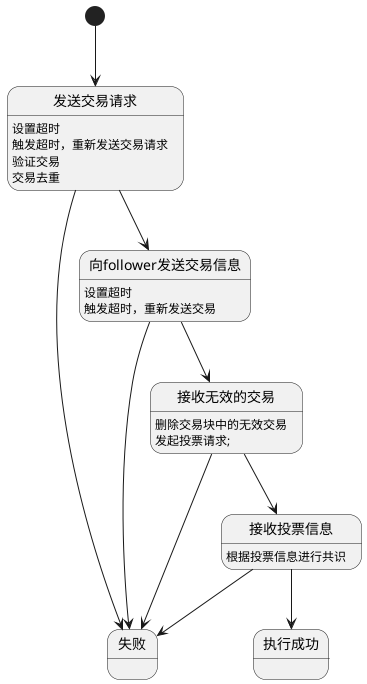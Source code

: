 @startuml
[*]--> 发送交易请求
发送交易请求 : 设置超时
发送交易请求 : 触发超时，重新发送交易请求
发送交易请求: 验证交易
发送交易请求: 交易去重
发送交易请求--> 失败 

' 发送交易请求--> 接收交易信息
' 接收交易信息--> 失败 
' 接收交易信息 : 验证交易
' 接收交易信息 : 交易去重

发送交易请求--> 向follower发送交易信息
' 接收交易信息 --> 向follower发送交易信息
向follower发送交易信息: 设置超时
向follower发送交易信息: 触发超时，重新发送交易
向follower发送交易信息--> 失败 

向follower发送交易信息 --> 接收无效的交易
接收无效的交易 : 删除交易块中的无效交易
接收无效的交易 :发起投票请求;
接收无效的交易--> 失败 

' 发起投票请求--> 失败 

' 发起投票请求 --> 接收投票信息
接收无效的交易--> 接收投票信息
接收投票信息 : 根据投票信息进行共识
接收投票信息--> 失败 

接收投票信息 --> 执行成功
@enduml